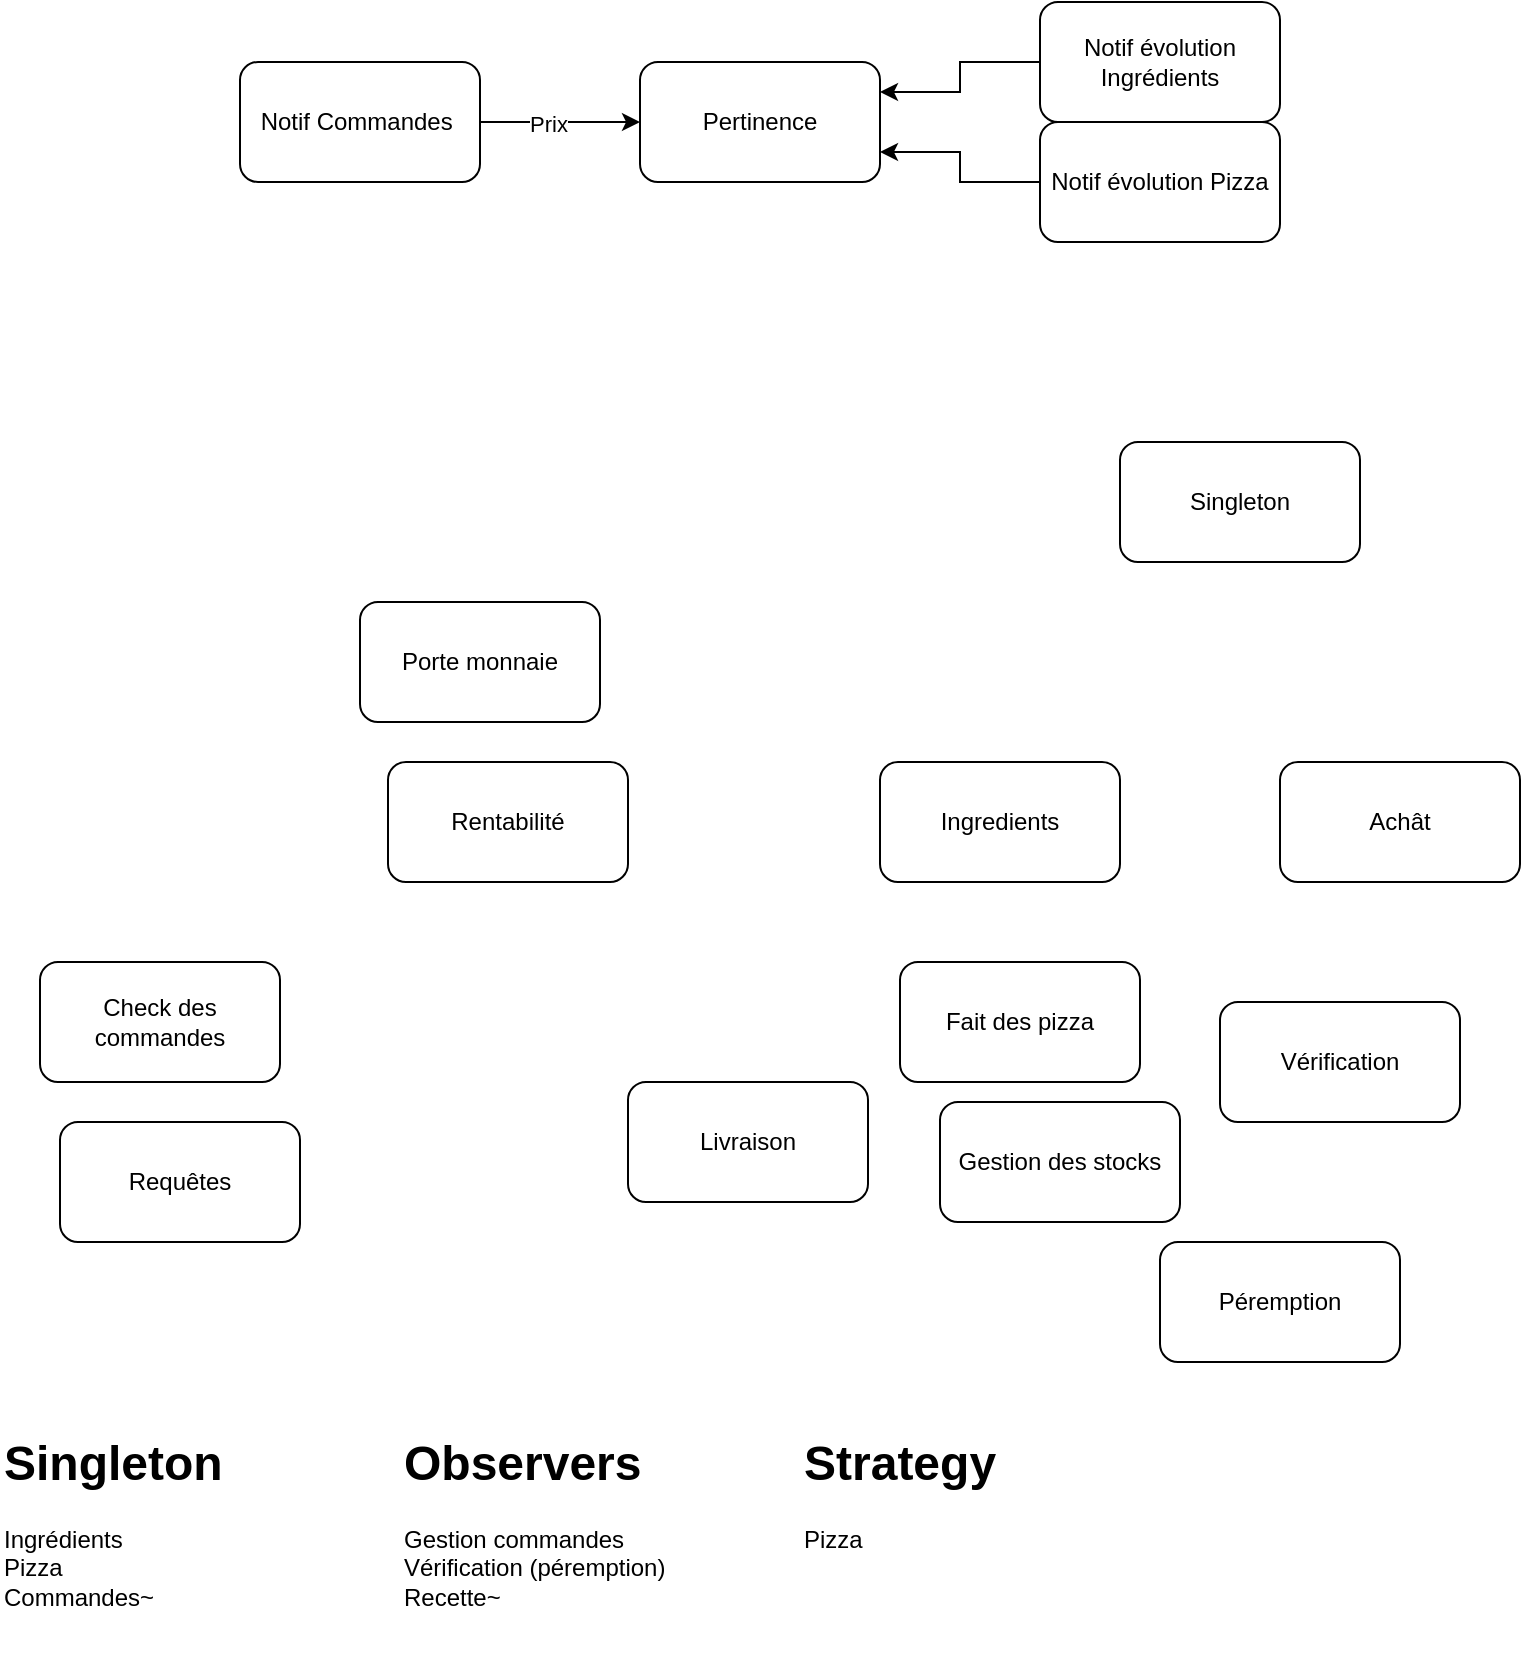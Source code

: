 <mxfile version="24.5.1" type="device">
  <diagram id="C5RBs43oDa-KdzZeNtuy" name="Page-1">
    <mxGraphModel dx="1400" dy="1997" grid="1" gridSize="10" guides="1" tooltips="1" connect="1" arrows="1" fold="1" page="1" pageScale="1" pageWidth="827" pageHeight="1169" math="0" shadow="0">
      <root>
        <mxCell id="WIyWlLk6GJQsqaUBKTNV-0" />
        <mxCell id="WIyWlLk6GJQsqaUBKTNV-1" parent="WIyWlLk6GJQsqaUBKTNV-0" />
        <mxCell id="-W0bIPWv9PRTHpPcW9VR-0" value="Fait des pizza" style="rounded=1;whiteSpace=wrap;html=1;" vertex="1" parent="WIyWlLk6GJQsqaUBKTNV-1">
          <mxGeometry x="490" y="50" width="120" height="60" as="geometry" />
        </mxCell>
        <mxCell id="-W0bIPWv9PRTHpPcW9VR-2" value="Gestion des stocks" style="rounded=1;whiteSpace=wrap;html=1;" vertex="1" parent="WIyWlLk6GJQsqaUBKTNV-1">
          <mxGeometry x="510" y="120" width="120" height="60" as="geometry" />
        </mxCell>
        <mxCell id="-W0bIPWv9PRTHpPcW9VR-3" value="Check des commandes" style="rounded=1;whiteSpace=wrap;html=1;" vertex="1" parent="WIyWlLk6GJQsqaUBKTNV-1">
          <mxGeometry x="60" y="50" width="120" height="60" as="geometry" />
        </mxCell>
        <mxCell id="-W0bIPWv9PRTHpPcW9VR-4" value="Livraison" style="rounded=1;whiteSpace=wrap;html=1;" vertex="1" parent="WIyWlLk6GJQsqaUBKTNV-1">
          <mxGeometry x="354" y="110" width="120" height="60" as="geometry" />
        </mxCell>
        <mxCell id="-W0bIPWv9PRTHpPcW9VR-5" value="Requêtes" style="rounded=1;whiteSpace=wrap;html=1;" vertex="1" parent="WIyWlLk6GJQsqaUBKTNV-1">
          <mxGeometry x="70" y="130" width="120" height="60" as="geometry" />
        </mxCell>
        <mxCell id="-W0bIPWv9PRTHpPcW9VR-6" value="Péremption" style="rounded=1;whiteSpace=wrap;html=1;" vertex="1" parent="WIyWlLk6GJQsqaUBKTNV-1">
          <mxGeometry x="620" y="190" width="120" height="60" as="geometry" />
        </mxCell>
        <mxCell id="-W0bIPWv9PRTHpPcW9VR-7" value="Vérification" style="rounded=1;whiteSpace=wrap;html=1;" vertex="1" parent="WIyWlLk6GJQsqaUBKTNV-1">
          <mxGeometry x="650" y="70" width="120" height="60" as="geometry" />
        </mxCell>
        <mxCell id="-W0bIPWv9PRTHpPcW9VR-8" value="Singleton" style="rounded=1;whiteSpace=wrap;html=1;" vertex="1" parent="WIyWlLk6GJQsqaUBKTNV-1">
          <mxGeometry x="600" y="-210" width="120" height="60" as="geometry" />
        </mxCell>
        <mxCell id="-W0bIPWv9PRTHpPcW9VR-9" value="Ingredients" style="rounded=1;whiteSpace=wrap;html=1;" vertex="1" parent="WIyWlLk6GJQsqaUBKTNV-1">
          <mxGeometry x="480" y="-50" width="120" height="60" as="geometry" />
        </mxCell>
        <mxCell id="-W0bIPWv9PRTHpPcW9VR-10" value="Rentabilité" style="rounded=1;whiteSpace=wrap;html=1;" vertex="1" parent="WIyWlLk6GJQsqaUBKTNV-1">
          <mxGeometry x="234" y="-50" width="120" height="60" as="geometry" />
        </mxCell>
        <mxCell id="-W0bIPWv9PRTHpPcW9VR-11" value="Porte monnaie" style="rounded=1;whiteSpace=wrap;html=1;" vertex="1" parent="WIyWlLk6GJQsqaUBKTNV-1">
          <mxGeometry x="220" y="-130" width="120" height="60" as="geometry" />
        </mxCell>
        <mxCell id="-W0bIPWv9PRTHpPcW9VR-13" value="&lt;h1 style=&quot;margin-top: 0px;&quot;&gt;Singleton&lt;/h1&gt;&lt;div&gt;Ingrédients&lt;/div&gt;&lt;div&gt;Pizza&lt;/div&gt;&lt;div&gt;Commandes~&lt;/div&gt;&lt;div&gt;&lt;br&gt;&lt;/div&gt;" style="text;html=1;whiteSpace=wrap;overflow=hidden;rounded=0;" vertex="1" parent="WIyWlLk6GJQsqaUBKTNV-1">
          <mxGeometry x="40" y="280" width="180" height="120" as="geometry" />
        </mxCell>
        <mxCell id="-W0bIPWv9PRTHpPcW9VR-14" value="&lt;h1 style=&quot;margin-top: 0px;&quot;&gt;Observers&lt;/h1&gt;&lt;div&gt;Gestion commandes&amp;nbsp;&lt;/div&gt;&lt;div&gt;Vérification (péremption)&lt;/div&gt;&lt;div&gt;Recette~&lt;/div&gt;&lt;div&gt;&lt;br&gt;&lt;/div&gt;" style="text;html=1;whiteSpace=wrap;overflow=hidden;rounded=0;" vertex="1" parent="WIyWlLk6GJQsqaUBKTNV-1">
          <mxGeometry x="240" y="280" width="180" height="120" as="geometry" />
        </mxCell>
        <mxCell id="-W0bIPWv9PRTHpPcW9VR-15" value="&lt;h1 style=&quot;margin-top: 0px;&quot;&gt;Strategy&lt;/h1&gt;&lt;div&gt;Pizza&lt;/div&gt;&lt;div&gt;&lt;br&gt;&lt;/div&gt;" style="text;html=1;whiteSpace=wrap;overflow=hidden;rounded=0;" vertex="1" parent="WIyWlLk6GJQsqaUBKTNV-1">
          <mxGeometry x="440" y="280" width="180" height="120" as="geometry" />
        </mxCell>
        <mxCell id="-W0bIPWv9PRTHpPcW9VR-17" value="Pertinence" style="rounded=1;whiteSpace=wrap;html=1;" vertex="1" parent="WIyWlLk6GJQsqaUBKTNV-1">
          <mxGeometry x="360" y="-400" width="120" height="60" as="geometry" />
        </mxCell>
        <mxCell id="-W0bIPWv9PRTHpPcW9VR-19" style="edgeStyle=orthogonalEdgeStyle;rounded=0;orthogonalLoop=1;jettySize=auto;html=1;exitX=1;exitY=0.5;exitDx=0;exitDy=0;entryX=0;entryY=0.5;entryDx=0;entryDy=0;" edge="1" parent="WIyWlLk6GJQsqaUBKTNV-1" source="-W0bIPWv9PRTHpPcW9VR-18" target="-W0bIPWv9PRTHpPcW9VR-17">
          <mxGeometry relative="1" as="geometry" />
        </mxCell>
        <mxCell id="-W0bIPWv9PRTHpPcW9VR-25" value="Prix" style="edgeLabel;html=1;align=center;verticalAlign=middle;resizable=0;points=[];" vertex="1" connectable="0" parent="-W0bIPWv9PRTHpPcW9VR-19">
          <mxGeometry x="-0.165" y="-1" relative="1" as="geometry">
            <mxPoint as="offset" />
          </mxGeometry>
        </mxCell>
        <mxCell id="-W0bIPWv9PRTHpPcW9VR-18" value="Notif Commandes&amp;nbsp;" style="rounded=1;whiteSpace=wrap;html=1;" vertex="1" parent="WIyWlLk6GJQsqaUBKTNV-1">
          <mxGeometry x="160" y="-400" width="120" height="60" as="geometry" />
        </mxCell>
        <mxCell id="-W0bIPWv9PRTHpPcW9VR-22" style="edgeStyle=orthogonalEdgeStyle;rounded=0;orthogonalLoop=1;jettySize=auto;html=1;exitX=0;exitY=0.5;exitDx=0;exitDy=0;entryX=1;entryY=0.25;entryDx=0;entryDy=0;" edge="1" parent="WIyWlLk6GJQsqaUBKTNV-1" source="-W0bIPWv9PRTHpPcW9VR-20" target="-W0bIPWv9PRTHpPcW9VR-17">
          <mxGeometry relative="1" as="geometry" />
        </mxCell>
        <mxCell id="-W0bIPWv9PRTHpPcW9VR-20" value="Notif évolution Ingrédients" style="rounded=1;whiteSpace=wrap;html=1;" vertex="1" parent="WIyWlLk6GJQsqaUBKTNV-1">
          <mxGeometry x="560" y="-430" width="120" height="60" as="geometry" />
        </mxCell>
        <mxCell id="-W0bIPWv9PRTHpPcW9VR-21" value="Achât" style="rounded=1;whiteSpace=wrap;html=1;" vertex="1" parent="WIyWlLk6GJQsqaUBKTNV-1">
          <mxGeometry x="680" y="-50" width="120" height="60" as="geometry" />
        </mxCell>
        <mxCell id="-W0bIPWv9PRTHpPcW9VR-24" style="edgeStyle=orthogonalEdgeStyle;rounded=0;orthogonalLoop=1;jettySize=auto;html=1;exitX=0;exitY=0.5;exitDx=0;exitDy=0;entryX=1;entryY=0.75;entryDx=0;entryDy=0;" edge="1" parent="WIyWlLk6GJQsqaUBKTNV-1" source="-W0bIPWv9PRTHpPcW9VR-23" target="-W0bIPWv9PRTHpPcW9VR-17">
          <mxGeometry relative="1" as="geometry" />
        </mxCell>
        <mxCell id="-W0bIPWv9PRTHpPcW9VR-23" value="Notif évolution Pizza" style="rounded=1;whiteSpace=wrap;html=1;" vertex="1" parent="WIyWlLk6GJQsqaUBKTNV-1">
          <mxGeometry x="560" y="-370" width="120" height="60" as="geometry" />
        </mxCell>
      </root>
    </mxGraphModel>
  </diagram>
</mxfile>

